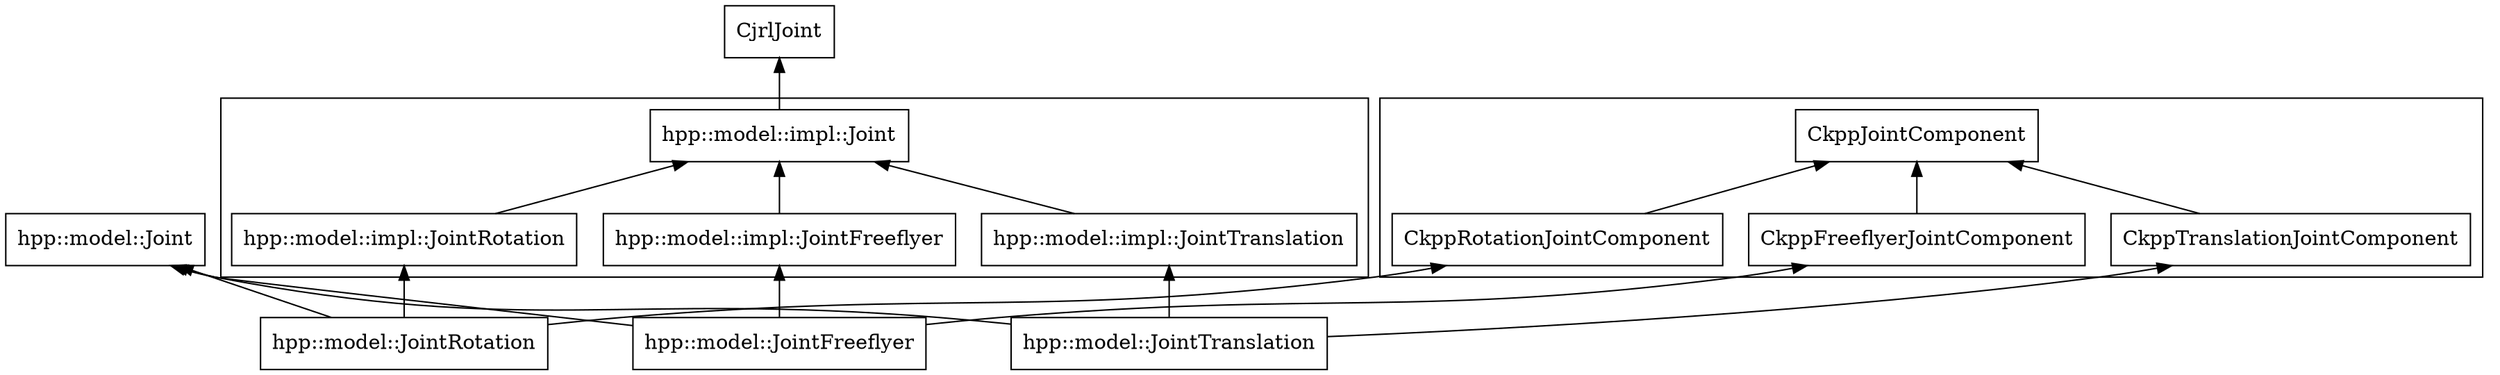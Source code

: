 digraph CD  {
	size = "24,30"
	rankdir = BT
	compound=true

	"hpp::model::Joint" [shape = box]
	"hpp::model::JointFreeflyer" [shape = box]
	"hpp::model::JointTranslation" [shape = box]
	"hpp::model::JointRotation" [shape = box]

	CjrlJoint [shape = box] 
	subgraph cluster0 {
		"hpp::model::impl::Joint" [shape = box] 
		"hpp::model::impl::JointFreeflyer" [shape = box] 
		"hpp::model::impl::JointRotation" [shape = box]
		"hpp::model::impl::JointTranslation" [shape = box]
	}
	subgraph cluster1 {
		"CkppFreeflyerJointComponent" [shape = box]
		"CkppRotationJointComponent" [shape = box]
		"CkppTranslationJointComponent" [shape = box]
		"CkppJointComponent" [shape = box]
	}

	"hpp::model::impl::Joint" -> CjrlJoint
	"hpp::model::impl::JointFreeflyer" -> "hpp::model::impl::Joint"
	"hpp::model::impl::JointRotation" -> "hpp::model::impl::Joint"
	"hpp::model::impl::JointTranslation" -> "hpp::model::impl::Joint"
	"CkppFreeflyerJointComponent" -> "CkppJointComponent"
	"CkppRotationJointComponent" -> "CkppJointComponent"
	"CkppTranslationJointComponent" -> "CkppJointComponent"

	"hpp::model::JointFreeflyer" -> "hpp::model::Joint"
	"hpp::model::JointRotation" -> "hpp::model::Joint"
	"hpp::model::JointTranslation" -> "hpp::model::Joint"

	"hpp::model::JointFreeflyer" -> "hpp::model::impl::JointFreeflyer"
	"hpp::model::JointRotation" -> "hpp::model::impl::JointRotation"
	"hpp::model::JointTranslation" -> "hpp::model::impl::JointTranslation"

	"hpp::model::JointFreeflyer" -> "CkppFreeflyerJointComponent"
	"hpp::model::JointRotation" -> "CkppRotationJointComponent"
	"hpp::model::JointTranslation" -> "CkppTranslationJointComponent"
}

